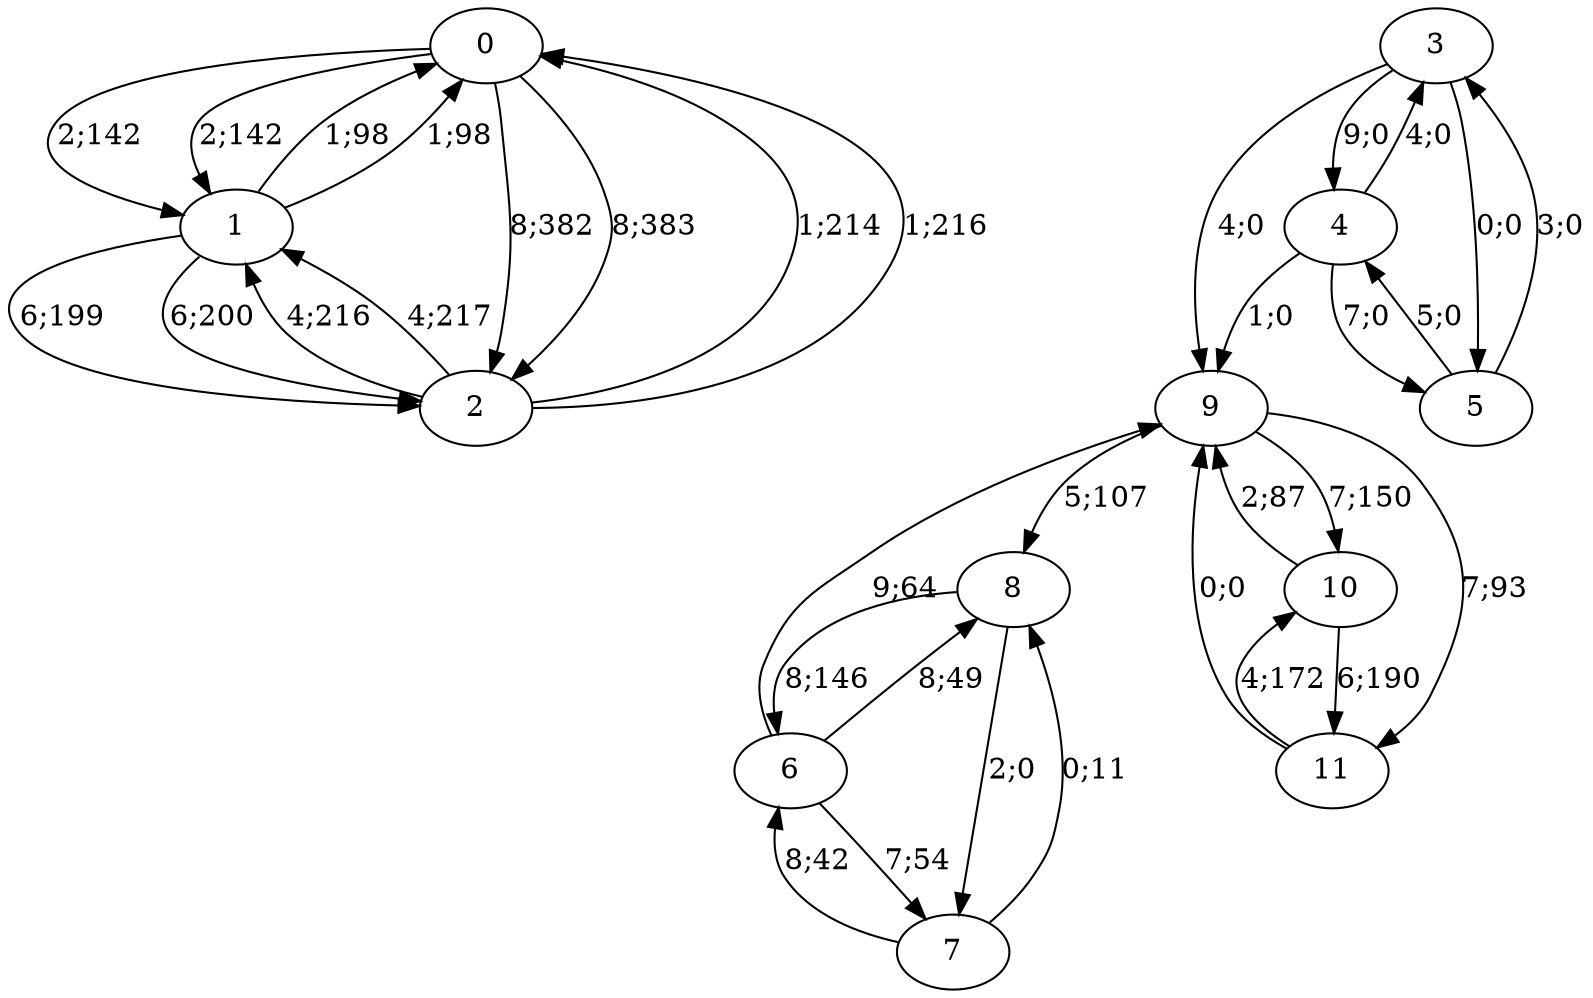 digraph graph3366 {


0 -> 1 [color=black,label="2;142"]
0 -> 2 [color=black,label="8;382"]


1 -> 0 [color=black,label="1;98"]
1 -> 2 [color=black,label="6;199"]


2 -> 0 [color=black,label="1;214"]
2 -> 1 [color=black,label="4;216"]






































9 -> 8 [color=black,label="5;107"]
9 -> 10 [color=black,label="7;150"]
9 -> 11 [color=black,label="7;93"]


10 -> 9 [color=black,label="2;87"]
10 -> 11 [color=black,label="6;190"]


11 -> 9 [color=black,label="0;0"]
11 -> 10 [color=black,label="4;172"]














6 -> 9 [color=black,label="9;64"]
6 -> 7 [color=black,label="7;54"]
6 -> 8 [color=black,label="8;49"]


7 -> 6 [color=black,label="8;42"]
7 -> 8 [color=black,label="0;11"]


8 -> 6 [color=black,label="8;146"]
8 -> 7 [color=black,label="2;0"]














3 -> 9 [color=black,label="4;0"]
3 -> 4 [color=black,label="9;0"]
3 -> 5 [color=black,label="0;0"]


4 -> 9 [color=black,label="1;0"]
4 -> 3 [color=black,label="4;0"]
4 -> 5 [color=black,label="7;0"]


5 -> 3 [color=black,label="3;0"]
5 -> 4 [color=black,label="5;0"]














0 -> 1 [color=black,label="2;142"]
0 -> 2 [color=black,label="8;383"]


1 -> 0 [color=black,label="1;98"]
1 -> 2 [color=black,label="6;200"]


2 -> 0 [color=black,label="1;216"]
2 -> 1 [color=black,label="4;217"]



















}